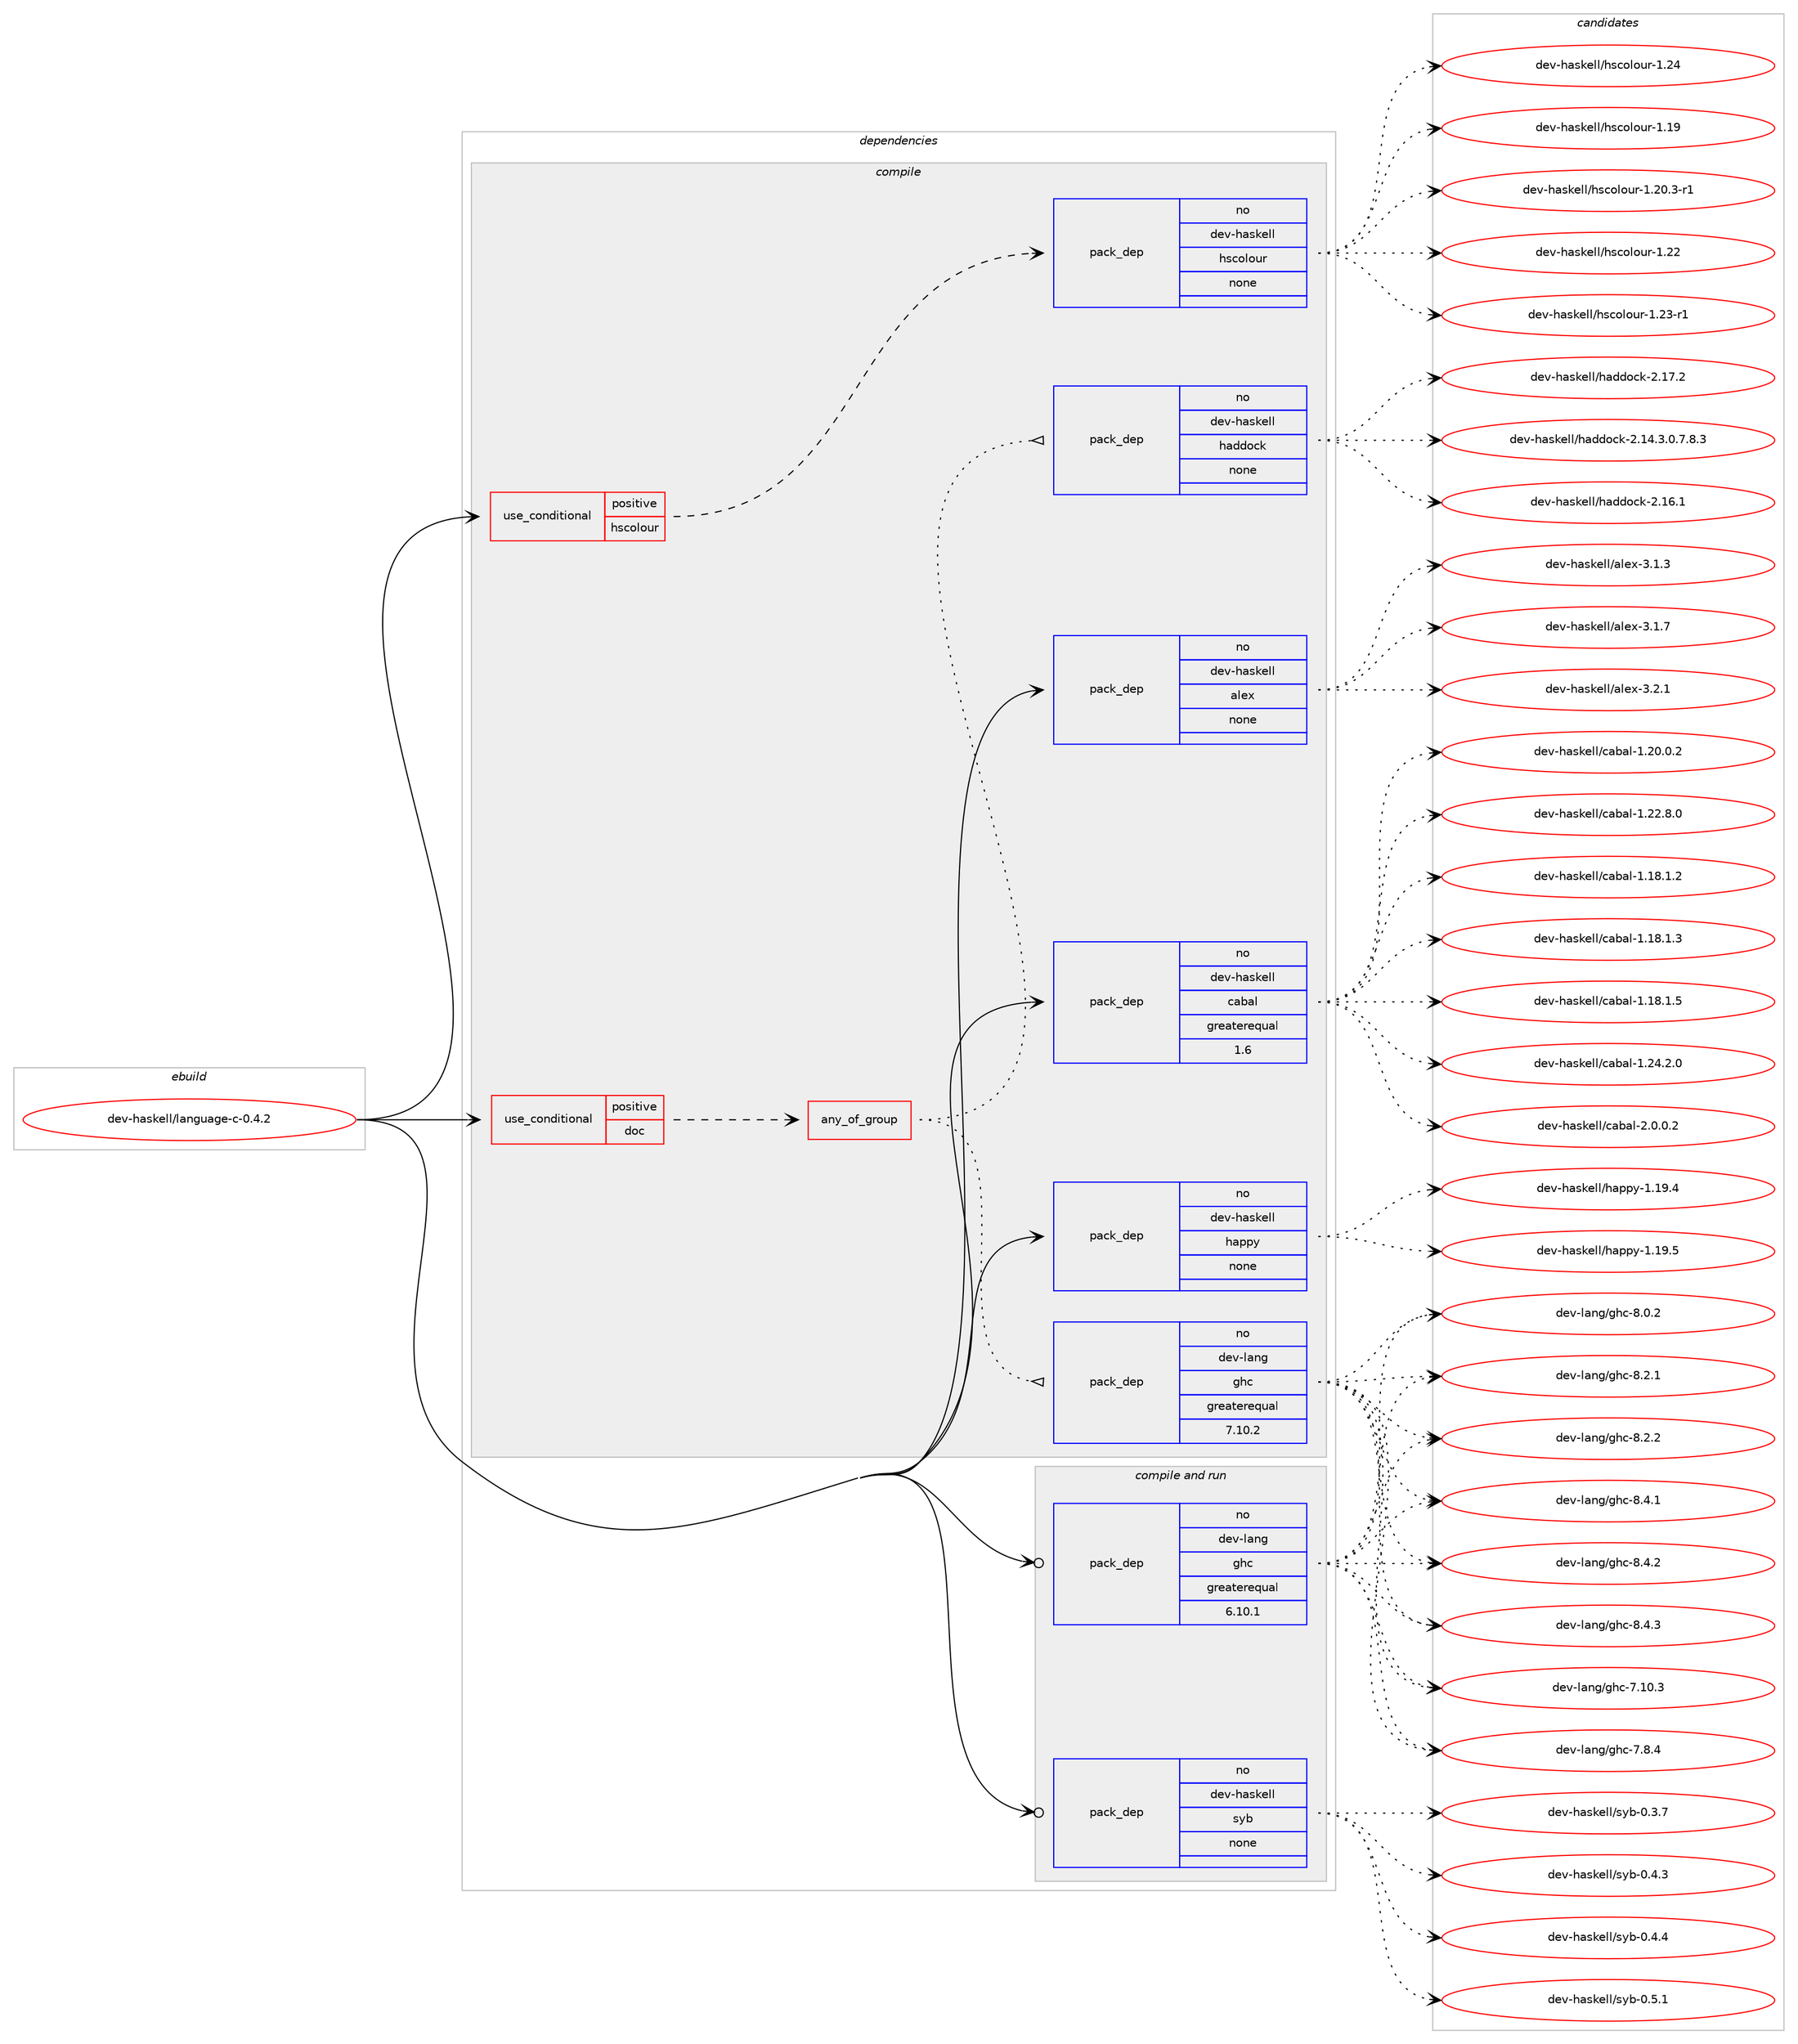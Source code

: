 digraph prolog {

# *************
# Graph options
# *************

newrank=true;
concentrate=true;
compound=true;
graph [rankdir=LR,fontname=Helvetica,fontsize=10,ranksep=1.5];#, ranksep=2.5, nodesep=0.2];
edge  [arrowhead=vee];
node  [fontname=Helvetica,fontsize=10];

# **********
# The ebuild
# **********

subgraph cluster_leftcol {
color=gray;
rank=same;
label=<<i>ebuild</i>>;
id [label="dev-haskell/language-c-0.4.2", color=red, width=4, href="../dev-haskell/language-c-0.4.2.svg"];
}

# ****************
# The dependencies
# ****************

subgraph cluster_midcol {
color=gray;
label=<<i>dependencies</i>>;
subgraph cluster_compile {
fillcolor="#eeeeee";
style=filled;
label=<<i>compile</i>>;
subgraph cond360322 {
dependency1337283 [label=<<TABLE BORDER="0" CELLBORDER="1" CELLSPACING="0" CELLPADDING="4"><TR><TD ROWSPAN="3" CELLPADDING="10">use_conditional</TD></TR><TR><TD>positive</TD></TR><TR><TD>doc</TD></TR></TABLE>>, shape=none, color=red];
subgraph any21158 {
dependency1337284 [label=<<TABLE BORDER="0" CELLBORDER="1" CELLSPACING="0" CELLPADDING="4"><TR><TD CELLPADDING="10">any_of_group</TD></TR></TABLE>>, shape=none, color=red];subgraph pack955251 {
dependency1337285 [label=<<TABLE BORDER="0" CELLBORDER="1" CELLSPACING="0" CELLPADDING="4" WIDTH="220"><TR><TD ROWSPAN="6" CELLPADDING="30">pack_dep</TD></TR><TR><TD WIDTH="110">no</TD></TR><TR><TD>dev-haskell</TD></TR><TR><TD>haddock</TD></TR><TR><TD>none</TD></TR><TR><TD></TD></TR></TABLE>>, shape=none, color=blue];
}
dependency1337284:e -> dependency1337285:w [weight=20,style="dotted",arrowhead="oinv"];
subgraph pack955252 {
dependency1337286 [label=<<TABLE BORDER="0" CELLBORDER="1" CELLSPACING="0" CELLPADDING="4" WIDTH="220"><TR><TD ROWSPAN="6" CELLPADDING="30">pack_dep</TD></TR><TR><TD WIDTH="110">no</TD></TR><TR><TD>dev-lang</TD></TR><TR><TD>ghc</TD></TR><TR><TD>greaterequal</TD></TR><TR><TD>7.10.2</TD></TR></TABLE>>, shape=none, color=blue];
}
dependency1337284:e -> dependency1337286:w [weight=20,style="dotted",arrowhead="oinv"];
}
dependency1337283:e -> dependency1337284:w [weight=20,style="dashed",arrowhead="vee"];
}
id:e -> dependency1337283:w [weight=20,style="solid",arrowhead="vee"];
subgraph cond360323 {
dependency1337287 [label=<<TABLE BORDER="0" CELLBORDER="1" CELLSPACING="0" CELLPADDING="4"><TR><TD ROWSPAN="3" CELLPADDING="10">use_conditional</TD></TR><TR><TD>positive</TD></TR><TR><TD>hscolour</TD></TR></TABLE>>, shape=none, color=red];
subgraph pack955253 {
dependency1337288 [label=<<TABLE BORDER="0" CELLBORDER="1" CELLSPACING="0" CELLPADDING="4" WIDTH="220"><TR><TD ROWSPAN="6" CELLPADDING="30">pack_dep</TD></TR><TR><TD WIDTH="110">no</TD></TR><TR><TD>dev-haskell</TD></TR><TR><TD>hscolour</TD></TR><TR><TD>none</TD></TR><TR><TD></TD></TR></TABLE>>, shape=none, color=blue];
}
dependency1337287:e -> dependency1337288:w [weight=20,style="dashed",arrowhead="vee"];
}
id:e -> dependency1337287:w [weight=20,style="solid",arrowhead="vee"];
subgraph pack955254 {
dependency1337289 [label=<<TABLE BORDER="0" CELLBORDER="1" CELLSPACING="0" CELLPADDING="4" WIDTH="220"><TR><TD ROWSPAN="6" CELLPADDING="30">pack_dep</TD></TR><TR><TD WIDTH="110">no</TD></TR><TR><TD>dev-haskell</TD></TR><TR><TD>alex</TD></TR><TR><TD>none</TD></TR><TR><TD></TD></TR></TABLE>>, shape=none, color=blue];
}
id:e -> dependency1337289:w [weight=20,style="solid",arrowhead="vee"];
subgraph pack955255 {
dependency1337290 [label=<<TABLE BORDER="0" CELLBORDER="1" CELLSPACING="0" CELLPADDING="4" WIDTH="220"><TR><TD ROWSPAN="6" CELLPADDING="30">pack_dep</TD></TR><TR><TD WIDTH="110">no</TD></TR><TR><TD>dev-haskell</TD></TR><TR><TD>cabal</TD></TR><TR><TD>greaterequal</TD></TR><TR><TD>1.6</TD></TR></TABLE>>, shape=none, color=blue];
}
id:e -> dependency1337290:w [weight=20,style="solid",arrowhead="vee"];
subgraph pack955256 {
dependency1337291 [label=<<TABLE BORDER="0" CELLBORDER="1" CELLSPACING="0" CELLPADDING="4" WIDTH="220"><TR><TD ROWSPAN="6" CELLPADDING="30">pack_dep</TD></TR><TR><TD WIDTH="110">no</TD></TR><TR><TD>dev-haskell</TD></TR><TR><TD>happy</TD></TR><TR><TD>none</TD></TR><TR><TD></TD></TR></TABLE>>, shape=none, color=blue];
}
id:e -> dependency1337291:w [weight=20,style="solid",arrowhead="vee"];
}
subgraph cluster_compileandrun {
fillcolor="#eeeeee";
style=filled;
label=<<i>compile and run</i>>;
subgraph pack955257 {
dependency1337292 [label=<<TABLE BORDER="0" CELLBORDER="1" CELLSPACING="0" CELLPADDING="4" WIDTH="220"><TR><TD ROWSPAN="6" CELLPADDING="30">pack_dep</TD></TR><TR><TD WIDTH="110">no</TD></TR><TR><TD>dev-haskell</TD></TR><TR><TD>syb</TD></TR><TR><TD>none</TD></TR><TR><TD></TD></TR></TABLE>>, shape=none, color=blue];
}
id:e -> dependency1337292:w [weight=20,style="solid",arrowhead="odotvee"];
subgraph pack955258 {
dependency1337293 [label=<<TABLE BORDER="0" CELLBORDER="1" CELLSPACING="0" CELLPADDING="4" WIDTH="220"><TR><TD ROWSPAN="6" CELLPADDING="30">pack_dep</TD></TR><TR><TD WIDTH="110">no</TD></TR><TR><TD>dev-lang</TD></TR><TR><TD>ghc</TD></TR><TR><TD>greaterequal</TD></TR><TR><TD>6.10.1</TD></TR></TABLE>>, shape=none, color=blue];
}
id:e -> dependency1337293:w [weight=20,style="solid",arrowhead="odotvee"];
}
subgraph cluster_run {
fillcolor="#eeeeee";
style=filled;
label=<<i>run</i>>;
}
}

# **************
# The candidates
# **************

subgraph cluster_choices {
rank=same;
color=gray;
label=<<i>candidates</i>>;

subgraph choice955251 {
color=black;
nodesep=1;
choice1001011184510497115107101108108471049710010011199107455046495246514648465546564651 [label="dev-haskell/haddock-2.14.3.0.7.8.3", color=red, width=4,href="../dev-haskell/haddock-2.14.3.0.7.8.3.svg"];
choice100101118451049711510710110810847104971001001119910745504649544649 [label="dev-haskell/haddock-2.16.1", color=red, width=4,href="../dev-haskell/haddock-2.16.1.svg"];
choice100101118451049711510710110810847104971001001119910745504649554650 [label="dev-haskell/haddock-2.17.2", color=red, width=4,href="../dev-haskell/haddock-2.17.2.svg"];
dependency1337285:e -> choice1001011184510497115107101108108471049710010011199107455046495246514648465546564651:w [style=dotted,weight="100"];
dependency1337285:e -> choice100101118451049711510710110810847104971001001119910745504649544649:w [style=dotted,weight="100"];
dependency1337285:e -> choice100101118451049711510710110810847104971001001119910745504649554650:w [style=dotted,weight="100"];
}
subgraph choice955252 {
color=black;
nodesep=1;
choice1001011184510897110103471031049945554649484651 [label="dev-lang/ghc-7.10.3", color=red, width=4,href="../dev-lang/ghc-7.10.3.svg"];
choice10010111845108971101034710310499455546564652 [label="dev-lang/ghc-7.8.4", color=red, width=4,href="../dev-lang/ghc-7.8.4.svg"];
choice10010111845108971101034710310499455646484650 [label="dev-lang/ghc-8.0.2", color=red, width=4,href="../dev-lang/ghc-8.0.2.svg"];
choice10010111845108971101034710310499455646504649 [label="dev-lang/ghc-8.2.1", color=red, width=4,href="../dev-lang/ghc-8.2.1.svg"];
choice10010111845108971101034710310499455646504650 [label="dev-lang/ghc-8.2.2", color=red, width=4,href="../dev-lang/ghc-8.2.2.svg"];
choice10010111845108971101034710310499455646524649 [label="dev-lang/ghc-8.4.1", color=red, width=4,href="../dev-lang/ghc-8.4.1.svg"];
choice10010111845108971101034710310499455646524650 [label="dev-lang/ghc-8.4.2", color=red, width=4,href="../dev-lang/ghc-8.4.2.svg"];
choice10010111845108971101034710310499455646524651 [label="dev-lang/ghc-8.4.3", color=red, width=4,href="../dev-lang/ghc-8.4.3.svg"];
dependency1337286:e -> choice1001011184510897110103471031049945554649484651:w [style=dotted,weight="100"];
dependency1337286:e -> choice10010111845108971101034710310499455546564652:w [style=dotted,weight="100"];
dependency1337286:e -> choice10010111845108971101034710310499455646484650:w [style=dotted,weight="100"];
dependency1337286:e -> choice10010111845108971101034710310499455646504649:w [style=dotted,weight="100"];
dependency1337286:e -> choice10010111845108971101034710310499455646504650:w [style=dotted,weight="100"];
dependency1337286:e -> choice10010111845108971101034710310499455646524649:w [style=dotted,weight="100"];
dependency1337286:e -> choice10010111845108971101034710310499455646524650:w [style=dotted,weight="100"];
dependency1337286:e -> choice10010111845108971101034710310499455646524651:w [style=dotted,weight="100"];
}
subgraph choice955253 {
color=black;
nodesep=1;
choice100101118451049711510710110810847104115991111081111171144549464957 [label="dev-haskell/hscolour-1.19", color=red, width=4,href="../dev-haskell/hscolour-1.19.svg"];
choice10010111845104971151071011081084710411599111108111117114454946504846514511449 [label="dev-haskell/hscolour-1.20.3-r1", color=red, width=4,href="../dev-haskell/hscolour-1.20.3-r1.svg"];
choice100101118451049711510710110810847104115991111081111171144549465050 [label="dev-haskell/hscolour-1.22", color=red, width=4,href="../dev-haskell/hscolour-1.22.svg"];
choice1001011184510497115107101108108471041159911110811111711445494650514511449 [label="dev-haskell/hscolour-1.23-r1", color=red, width=4,href="../dev-haskell/hscolour-1.23-r1.svg"];
choice100101118451049711510710110810847104115991111081111171144549465052 [label="dev-haskell/hscolour-1.24", color=red, width=4,href="../dev-haskell/hscolour-1.24.svg"];
dependency1337288:e -> choice100101118451049711510710110810847104115991111081111171144549464957:w [style=dotted,weight="100"];
dependency1337288:e -> choice10010111845104971151071011081084710411599111108111117114454946504846514511449:w [style=dotted,weight="100"];
dependency1337288:e -> choice100101118451049711510710110810847104115991111081111171144549465050:w [style=dotted,weight="100"];
dependency1337288:e -> choice1001011184510497115107101108108471041159911110811111711445494650514511449:w [style=dotted,weight="100"];
dependency1337288:e -> choice100101118451049711510710110810847104115991111081111171144549465052:w [style=dotted,weight="100"];
}
subgraph choice955254 {
color=black;
nodesep=1;
choice10010111845104971151071011081084797108101120455146494651 [label="dev-haskell/alex-3.1.3", color=red, width=4,href="../dev-haskell/alex-3.1.3.svg"];
choice10010111845104971151071011081084797108101120455146494655 [label="dev-haskell/alex-3.1.7", color=red, width=4,href="../dev-haskell/alex-3.1.7.svg"];
choice10010111845104971151071011081084797108101120455146504649 [label="dev-haskell/alex-3.2.1", color=red, width=4,href="../dev-haskell/alex-3.2.1.svg"];
dependency1337289:e -> choice10010111845104971151071011081084797108101120455146494651:w [style=dotted,weight="100"];
dependency1337289:e -> choice10010111845104971151071011081084797108101120455146494655:w [style=dotted,weight="100"];
dependency1337289:e -> choice10010111845104971151071011081084797108101120455146504649:w [style=dotted,weight="100"];
}
subgraph choice955255 {
color=black;
nodesep=1;
choice10010111845104971151071011081084799979897108454946495646494650 [label="dev-haskell/cabal-1.18.1.2", color=red, width=4,href="../dev-haskell/cabal-1.18.1.2.svg"];
choice10010111845104971151071011081084799979897108454946495646494651 [label="dev-haskell/cabal-1.18.1.3", color=red, width=4,href="../dev-haskell/cabal-1.18.1.3.svg"];
choice10010111845104971151071011081084799979897108454946495646494653 [label="dev-haskell/cabal-1.18.1.5", color=red, width=4,href="../dev-haskell/cabal-1.18.1.5.svg"];
choice10010111845104971151071011081084799979897108454946504846484650 [label="dev-haskell/cabal-1.20.0.2", color=red, width=4,href="../dev-haskell/cabal-1.20.0.2.svg"];
choice10010111845104971151071011081084799979897108454946505046564648 [label="dev-haskell/cabal-1.22.8.0", color=red, width=4,href="../dev-haskell/cabal-1.22.8.0.svg"];
choice10010111845104971151071011081084799979897108454946505246504648 [label="dev-haskell/cabal-1.24.2.0", color=red, width=4,href="../dev-haskell/cabal-1.24.2.0.svg"];
choice100101118451049711510710110810847999798971084550464846484650 [label="dev-haskell/cabal-2.0.0.2", color=red, width=4,href="../dev-haskell/cabal-2.0.0.2.svg"];
dependency1337290:e -> choice10010111845104971151071011081084799979897108454946495646494650:w [style=dotted,weight="100"];
dependency1337290:e -> choice10010111845104971151071011081084799979897108454946495646494651:w [style=dotted,weight="100"];
dependency1337290:e -> choice10010111845104971151071011081084799979897108454946495646494653:w [style=dotted,weight="100"];
dependency1337290:e -> choice10010111845104971151071011081084799979897108454946504846484650:w [style=dotted,weight="100"];
dependency1337290:e -> choice10010111845104971151071011081084799979897108454946505046564648:w [style=dotted,weight="100"];
dependency1337290:e -> choice10010111845104971151071011081084799979897108454946505246504648:w [style=dotted,weight="100"];
dependency1337290:e -> choice100101118451049711510710110810847999798971084550464846484650:w [style=dotted,weight="100"];
}
subgraph choice955256 {
color=black;
nodesep=1;
choice1001011184510497115107101108108471049711211212145494649574652 [label="dev-haskell/happy-1.19.4", color=red, width=4,href="../dev-haskell/happy-1.19.4.svg"];
choice1001011184510497115107101108108471049711211212145494649574653 [label="dev-haskell/happy-1.19.5", color=red, width=4,href="../dev-haskell/happy-1.19.5.svg"];
dependency1337291:e -> choice1001011184510497115107101108108471049711211212145494649574652:w [style=dotted,weight="100"];
dependency1337291:e -> choice1001011184510497115107101108108471049711211212145494649574653:w [style=dotted,weight="100"];
}
subgraph choice955257 {
color=black;
nodesep=1;
choice10010111845104971151071011081084711512198454846514655 [label="dev-haskell/syb-0.3.7", color=red, width=4,href="../dev-haskell/syb-0.3.7.svg"];
choice10010111845104971151071011081084711512198454846524651 [label="dev-haskell/syb-0.4.3", color=red, width=4,href="../dev-haskell/syb-0.4.3.svg"];
choice10010111845104971151071011081084711512198454846524652 [label="dev-haskell/syb-0.4.4", color=red, width=4,href="../dev-haskell/syb-0.4.4.svg"];
choice10010111845104971151071011081084711512198454846534649 [label="dev-haskell/syb-0.5.1", color=red, width=4,href="../dev-haskell/syb-0.5.1.svg"];
dependency1337292:e -> choice10010111845104971151071011081084711512198454846514655:w [style=dotted,weight="100"];
dependency1337292:e -> choice10010111845104971151071011081084711512198454846524651:w [style=dotted,weight="100"];
dependency1337292:e -> choice10010111845104971151071011081084711512198454846524652:w [style=dotted,weight="100"];
dependency1337292:e -> choice10010111845104971151071011081084711512198454846534649:w [style=dotted,weight="100"];
}
subgraph choice955258 {
color=black;
nodesep=1;
choice1001011184510897110103471031049945554649484651 [label="dev-lang/ghc-7.10.3", color=red, width=4,href="../dev-lang/ghc-7.10.3.svg"];
choice10010111845108971101034710310499455546564652 [label="dev-lang/ghc-7.8.4", color=red, width=4,href="../dev-lang/ghc-7.8.4.svg"];
choice10010111845108971101034710310499455646484650 [label="dev-lang/ghc-8.0.2", color=red, width=4,href="../dev-lang/ghc-8.0.2.svg"];
choice10010111845108971101034710310499455646504649 [label="dev-lang/ghc-8.2.1", color=red, width=4,href="../dev-lang/ghc-8.2.1.svg"];
choice10010111845108971101034710310499455646504650 [label="dev-lang/ghc-8.2.2", color=red, width=4,href="../dev-lang/ghc-8.2.2.svg"];
choice10010111845108971101034710310499455646524649 [label="dev-lang/ghc-8.4.1", color=red, width=4,href="../dev-lang/ghc-8.4.1.svg"];
choice10010111845108971101034710310499455646524650 [label="dev-lang/ghc-8.4.2", color=red, width=4,href="../dev-lang/ghc-8.4.2.svg"];
choice10010111845108971101034710310499455646524651 [label="dev-lang/ghc-8.4.3", color=red, width=4,href="../dev-lang/ghc-8.4.3.svg"];
dependency1337293:e -> choice1001011184510897110103471031049945554649484651:w [style=dotted,weight="100"];
dependency1337293:e -> choice10010111845108971101034710310499455546564652:w [style=dotted,weight="100"];
dependency1337293:e -> choice10010111845108971101034710310499455646484650:w [style=dotted,weight="100"];
dependency1337293:e -> choice10010111845108971101034710310499455646504649:w [style=dotted,weight="100"];
dependency1337293:e -> choice10010111845108971101034710310499455646504650:w [style=dotted,weight="100"];
dependency1337293:e -> choice10010111845108971101034710310499455646524649:w [style=dotted,weight="100"];
dependency1337293:e -> choice10010111845108971101034710310499455646524650:w [style=dotted,weight="100"];
dependency1337293:e -> choice10010111845108971101034710310499455646524651:w [style=dotted,weight="100"];
}
}

}
